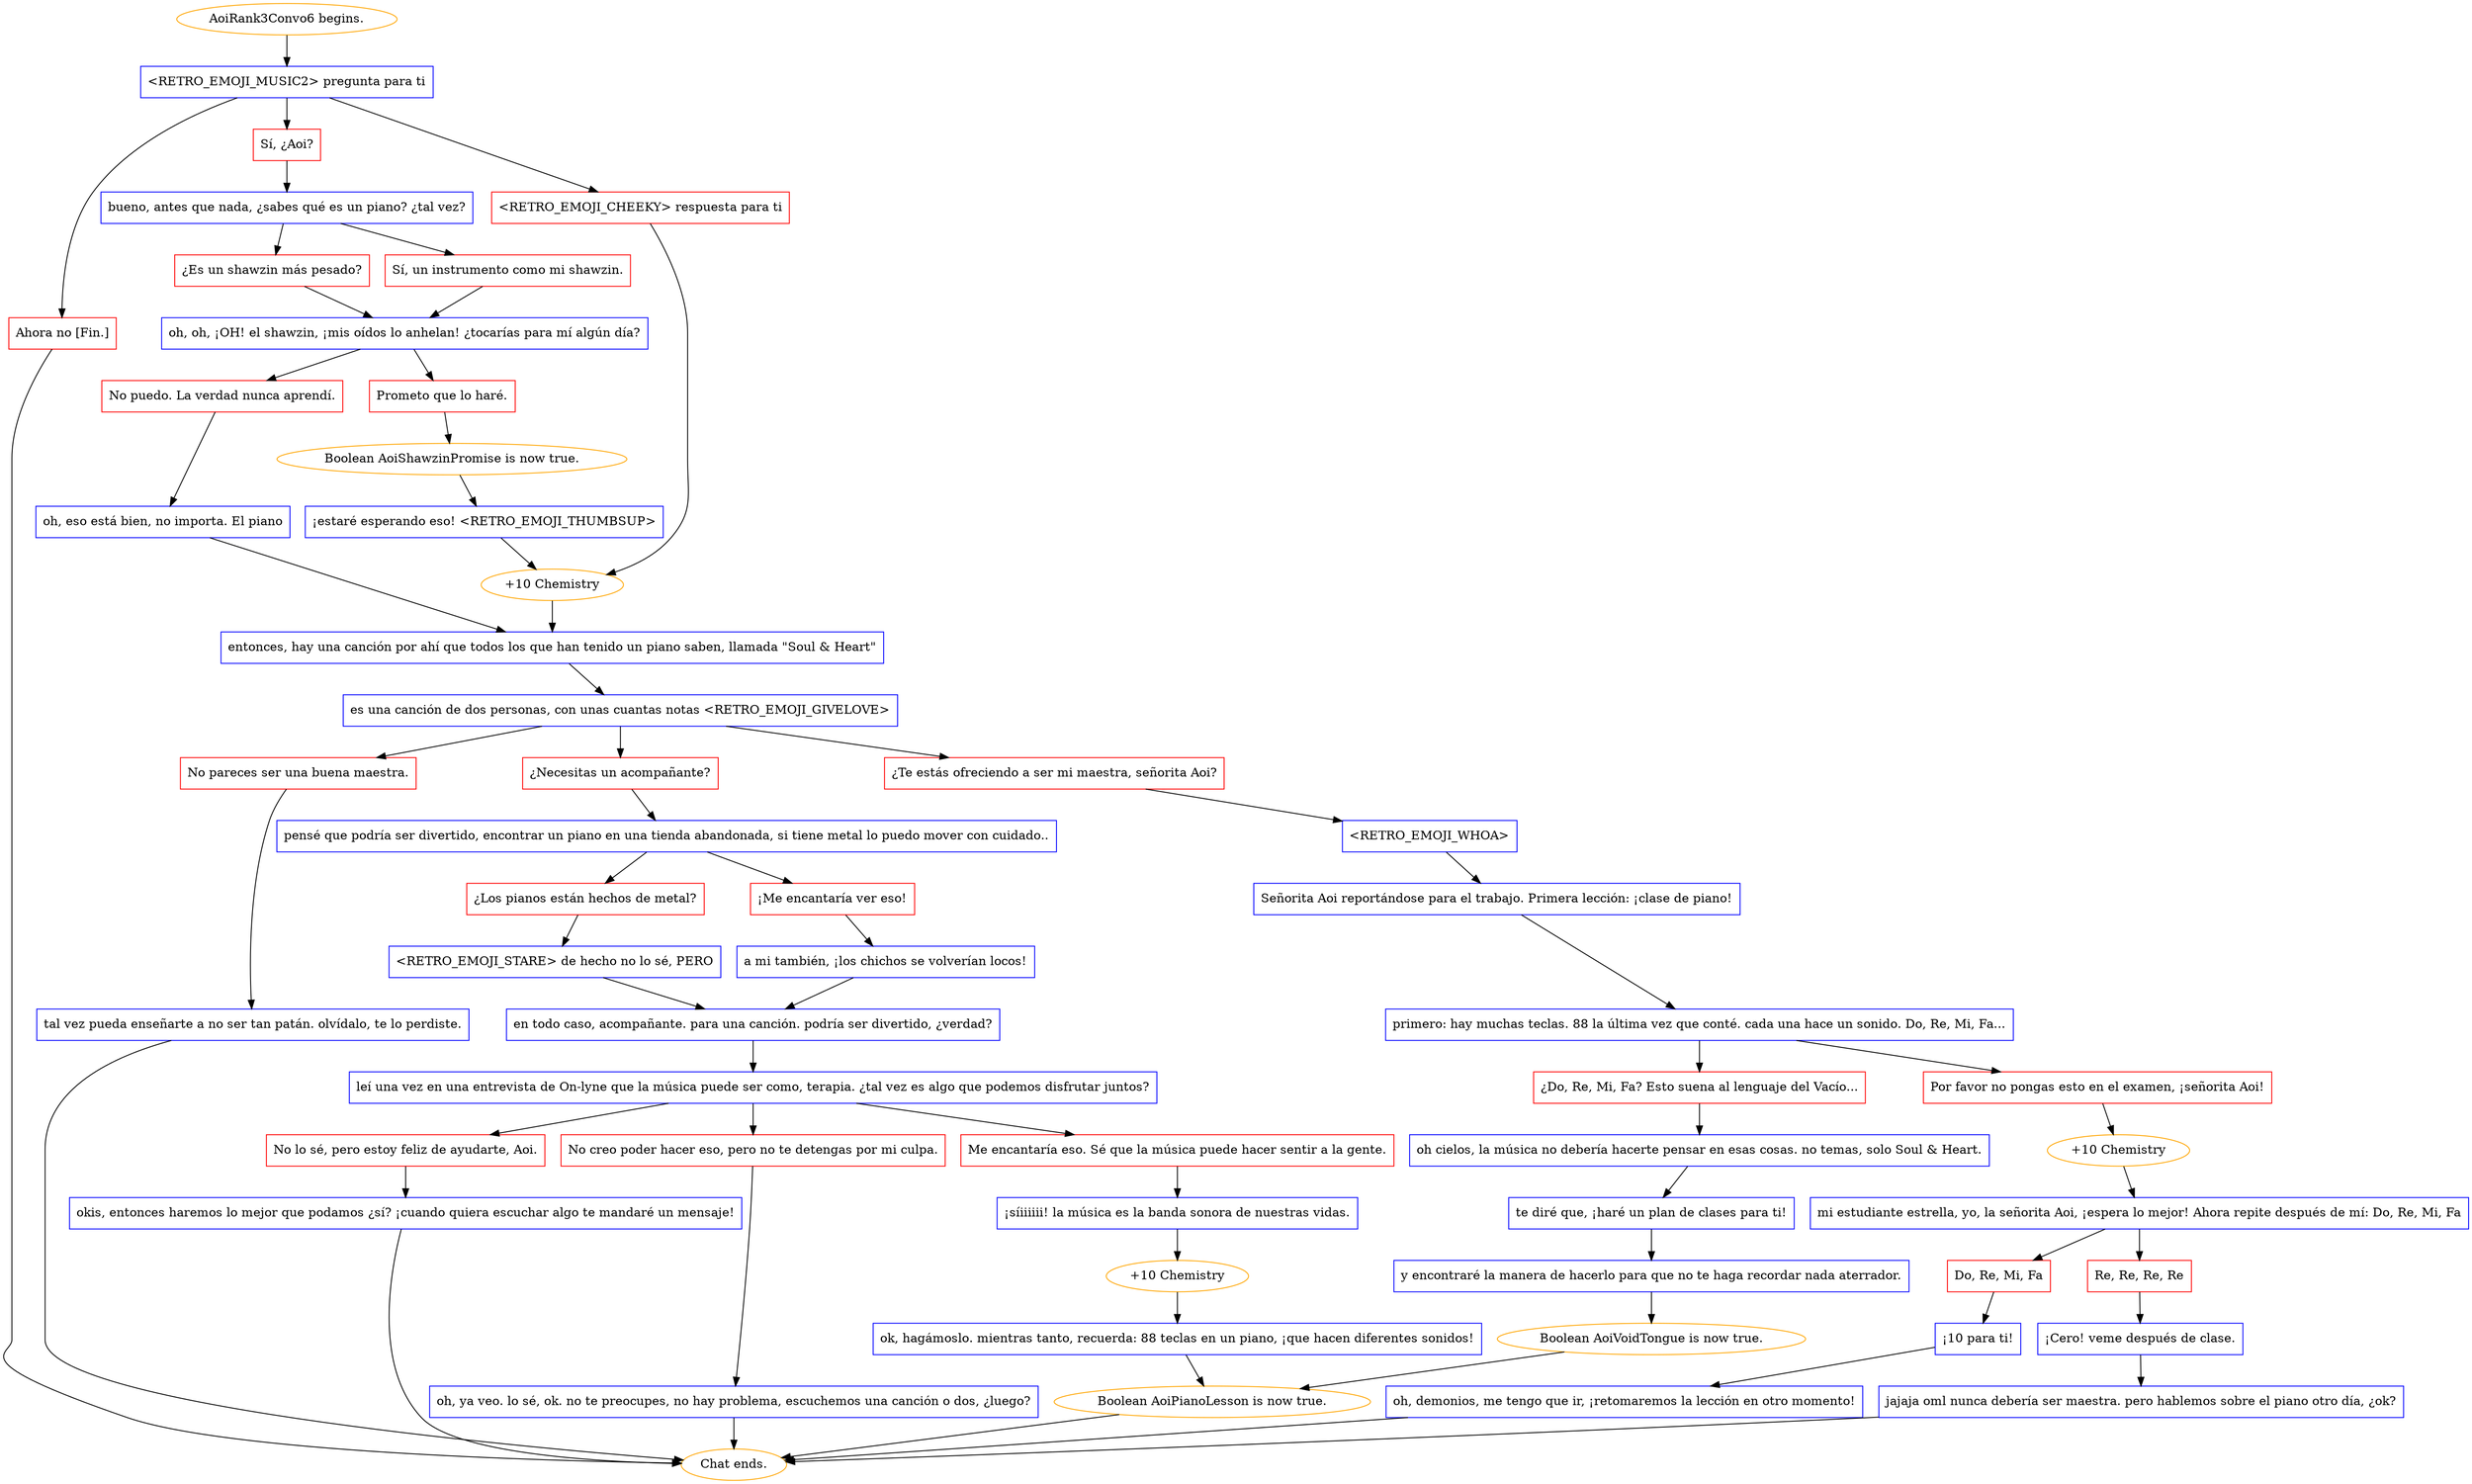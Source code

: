 digraph {
	"AoiRank3Convo6 begins." [color=orange];
		"AoiRank3Convo6 begins." -> j2301121794;
	j2301121794 [label="<RETRO_EMOJI_MUSIC2> pregunta para ti",shape=box,color=blue];
		j2301121794 -> j909292236;
		j2301121794 -> j1441973754;
		j2301121794 -> j1946821716;
	j909292236 [label="<RETRO_EMOJI_CHEEKY> respuesta para ti",shape=box,color=red];
		j909292236 -> j219147523;
	j1441973754 [label="Sí, ¿Aoi?",shape=box,color=red];
		j1441973754 -> j4156318972;
	j1946821716 [label="Ahora no [Fin.]",shape=box,color=red];
		j1946821716 -> "Chat ends.";
	j219147523 [label="+10 Chemistry",color=orange];
		j219147523 -> j3762338065;
	j4156318972 [label="bueno, antes que nada, ¿sabes qué es un piano? ¿tal vez?",shape=box,color=blue];
		j4156318972 -> j306377778;
		j4156318972 -> j399159272;
	"Chat ends." [color=orange];
	j3762338065 [label="entonces, hay una canción por ahí que todos los que han tenido un piano saben, llamada \"Soul & Heart\"",shape=box,color=blue];
		j3762338065 -> j879082759;
	j306377778 [label="¿Es un shawzin más pesado?",shape=box,color=red];
		j306377778 -> j458216751;
	j399159272 [label="Sí, un instrumento como mi shawzin.",shape=box,color=red];
		j399159272 -> j458216751;
	j879082759 [label="es una canción de dos personas, con unas cuantas notas <RETRO_EMOJI_GIVELOVE>",shape=box,color=blue];
		j879082759 -> j4115048120;
		j879082759 -> j1162853797;
		j879082759 -> j2570880981;
	j458216751 [label="oh, oh, ¡OH! el shawzin, ¡mis oídos lo anhelan! ¿tocarías para mí algún día?",shape=box,color=blue];
		j458216751 -> j3687105694;
		j458216751 -> j40156068;
	j4115048120 [label="¿Necesitas un acompañante?",shape=box,color=red];
		j4115048120 -> j1507681795;
	j1162853797 [label="¿Te estás ofreciendo a ser mi maestra, señorita Aoi?",shape=box,color=red];
		j1162853797 -> j2995224082;
	j2570880981 [label="No pareces ser una buena maestra.",shape=box,color=red];
		j2570880981 -> j3615812799;
	j3687105694 [label="Prometo que lo haré.",shape=box,color=red];
		j3687105694 -> j4284142787;
	j40156068 [label="No puedo. La verdad nunca aprendí.",shape=box,color=red];
		j40156068 -> j1685402027;
	j1507681795 [label="pensé que podría ser divertido, encontrar un piano en una tienda abandonada, si tiene metal lo puedo mover con cuidado..",shape=box,color=blue];
		j1507681795 -> j1837418988;
		j1507681795 -> j3603496448;
	j2995224082 [label="<RETRO_EMOJI_WHOA>",shape=box,color=blue];
		j2995224082 -> j189003564;
	j3615812799 [label="tal vez pueda enseñarte a no ser tan patán. olvídalo, te lo perdiste.",shape=box,color=blue];
		j3615812799 -> "Chat ends.";
	j4284142787 [label="Boolean AoiShawzinPromise is now true.",color=orange];
		j4284142787 -> j1920572284;
	j1685402027 [label="oh, eso está bien, no importa. El piano",shape=box,color=blue];
		j1685402027 -> j3762338065;
	j1837418988 [label="¿Los pianos están hechos de metal?",shape=box,color=red];
		j1837418988 -> j644312755;
	j3603496448 [label="¡Me encantaría ver eso!",shape=box,color=red];
		j3603496448 -> j3687400576;
	j189003564 [label="Señorita Aoi reportándose para el trabajo. Primera lección: ¡clase de piano!",shape=box,color=blue];
		j189003564 -> j2945671581;
	j1920572284 [label="¡estaré esperando eso! <RETRO_EMOJI_THUMBSUP>",shape=box,color=blue];
		j1920572284 -> j219147523;
	j644312755 [label="<RETRO_EMOJI_STARE> de hecho no lo sé, PERO",shape=box,color=blue];
		j644312755 -> j654979840;
	j3687400576 [label="a mi también, ¡los chichos se volverían locos!",shape=box,color=blue];
		j3687400576 -> j654979840;
	j2945671581 [label="primero: hay muchas teclas. 88 la última vez que conté. cada una hace un sonido. Do, Re, Mi, Fa...",shape=box,color=blue];
		j2945671581 -> j2488319783;
		j2945671581 -> j2742826267;
	j654979840 [label="en todo caso, acompañante. para una canción. podría ser divertido, ¿verdad?",shape=box,color=blue];
		j654979840 -> j2765170595;
	j2488319783 [label="¿Do, Re, Mi, Fa? Esto suena al lenguaje del Vacío...",shape=box,color=red];
		j2488319783 -> j1967347425;
	j2742826267 [label="Por favor no pongas esto en el examen, ¡señorita Aoi!",shape=box,color=red];
		j2742826267 -> j465280243;
	j2765170595 [label="leí una vez en una entrevista de On-lyne que la música puede ser como, terapia. ¿tal vez es algo que podemos disfrutar juntos?",shape=box,color=blue];
		j2765170595 -> j3522830730;
		j2765170595 -> j3574097675;
		j2765170595 -> j2331386369;
	j1967347425 [label="oh cielos, la música no debería hacerte pensar en esas cosas. no temas, solo Soul & Heart.",shape=box,color=blue];
		j1967347425 -> j1782040058;
	j465280243 [label="+10 Chemistry",color=orange];
		j465280243 -> j3898532951;
	j3522830730 [label="No creo poder hacer eso, pero no te detengas por mi culpa.",shape=box,color=red];
		j3522830730 -> j363222629;
	j3574097675 [label="Me encantaría eso. Sé que la música puede hacer sentir a la gente.",shape=box,color=red];
		j3574097675 -> j2275278068;
	j2331386369 [label="No lo sé, pero estoy feliz de ayudarte, Aoi.",shape=box,color=red];
		j2331386369 -> j1427909490;
	j1782040058 [label="te diré que, ¡haré un plan de clases para ti!",shape=box,color=blue];
		j1782040058 -> j45548842;
	j3898532951 [label="mi estudiante estrella, yo, la señorita Aoi, ¡espera lo mejor! Ahora repite después de mí: Do, Re, Mi, Fa",shape=box,color=blue];
		j3898532951 -> j2183716157;
		j3898532951 -> j1295738198;
	j363222629 [label="oh, ya veo. lo sé, ok. no te preocupes, no hay problema, escuchemos una canción o dos, ¿luego?",shape=box,color=blue];
		j363222629 -> "Chat ends.";
	j2275278068 [label="¡síiiiiii! la música es la banda sonora de nuestras vidas.",shape=box,color=blue];
		j2275278068 -> j1132663443;
	j1427909490 [label="okis, entonces haremos lo mejor que podamos ¿sí? ¡cuando quiera escuchar algo te mandaré un mensaje!",shape=box,color=blue];
		j1427909490 -> "Chat ends.";
	j45548842 [label="y encontraré la manera de hacerlo para que no te haga recordar nada aterrador.",shape=box,color=blue];
		j45548842 -> j1862575777;
	j2183716157 [label="Do, Re, Mi, Fa",shape=box,color=red];
		j2183716157 -> j345246132;
	j1295738198 [label="Re, Re, Re, Re",shape=box,color=red];
		j1295738198 -> j1470619263;
	j1132663443 [label="+10 Chemistry",color=orange];
		j1132663443 -> j1253210004;
	j1862575777 [label="Boolean AoiVoidTongue is now true.",color=orange];
		j1862575777 -> j553992355;
	j345246132 [label="¡10 para ti!",shape=box,color=blue];
		j345246132 -> j3875279609;
	j1470619263 [label="¡Cero! veme después de clase.",shape=box,color=blue];
		j1470619263 -> j4067771029;
	j1253210004 [label="ok, hagámoslo. mientras tanto, recuerda: 88 teclas en un piano, ¡que hacen diferentes sonidos!",shape=box,color=blue];
		j1253210004 -> j553992355;
	j553992355 [label="Boolean AoiPianoLesson is now true.",color=orange];
		j553992355 -> "Chat ends.";
	j3875279609 [label="oh, demonios, me tengo que ir, ¡retomaremos la lección en otro momento!",shape=box,color=blue];
		j3875279609 -> "Chat ends.";
	j4067771029 [label="jajaja oml nunca debería ser maestra. pero hablemos sobre el piano otro día, ¿ok?",shape=box,color=blue];
		j4067771029 -> "Chat ends.";
}